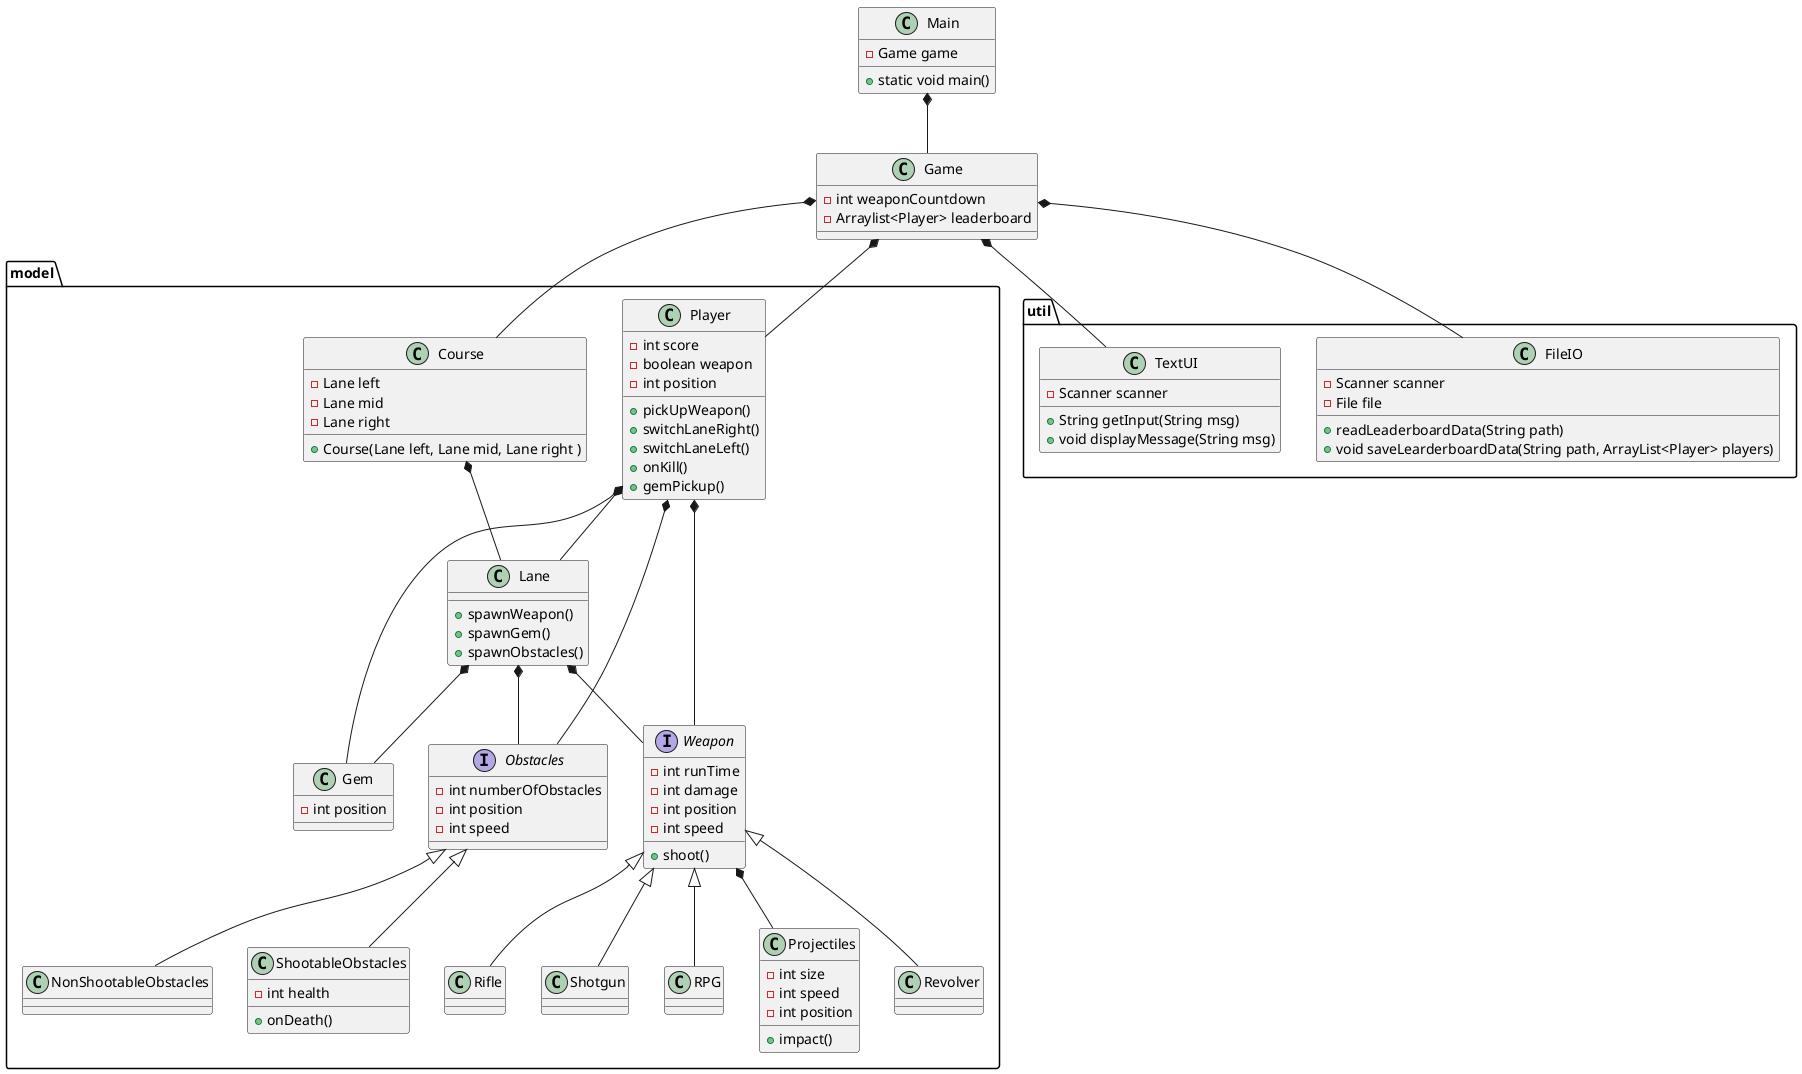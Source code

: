 @startuml
'https://plantuml.com/class-diagram

class Main{
- Game game
+ static void main()

}

class Game{
- int weaponCountdown
-Arraylist<Player> leaderboard
}

package "model"{
class Player{
- int score
- boolean weapon
- int position

+ pickUpWeapon()
+ switchLaneRight()
+ switchLaneLeft()
+ onKill()
+ gemPickup()

}
class Lane{


+spawnWeapon()
+spawnGem()
+spawnObstacles()
}
class Course{
- Lane left
- Lane mid
- Lane right

+ Course(Lane left, Lane mid, Lane right )
}

interface Obstacles{
- int numberOfObstacles
- int position
- int speed
}

class ShootableObstacles{
- int health
+ onDeath()
}
class NonShootableObstacles

interface Weapon{
- int runTime
- int damage
- int position
- int speed

+ shoot()
}
class Revolver
class Rifle
class Shotgun
class RPG

class Projectiles{
-int size
-int speed
- int position

+impact()
}
class Gem{
-int position
}


}
package "util"{
class FileIO{
- Scanner scanner
- File file
+ readLeaderboardData(String path)
+ void saveLearderboardData(String path, ArrayList<Player> players)
}
class TextUI{
+ String getInput(String msg)
- Scanner scanner
+ void displayMessage(String msg)
}
}
Main*--Game
Game*--Player
Game*--Course
Game*--FileIO
Game*-- TextUI
Course *-- Lane
Obstacles<|-- ShootableObstacles
Player*-- Obstacles
Lane *--Obstacles
Obstacles<|-- NonShootableObstacles
Player *-- Weapon
Player*-- Lane
Lane *-- Weapon
Weapon *-- Projectiles
Weapon<|-- Revolver
Weapon<|-- Rifle
Weapon<|-- Shotgun
Weapon<|-- RPG
Lane *--Gem
Player*-- Gem



@enduml